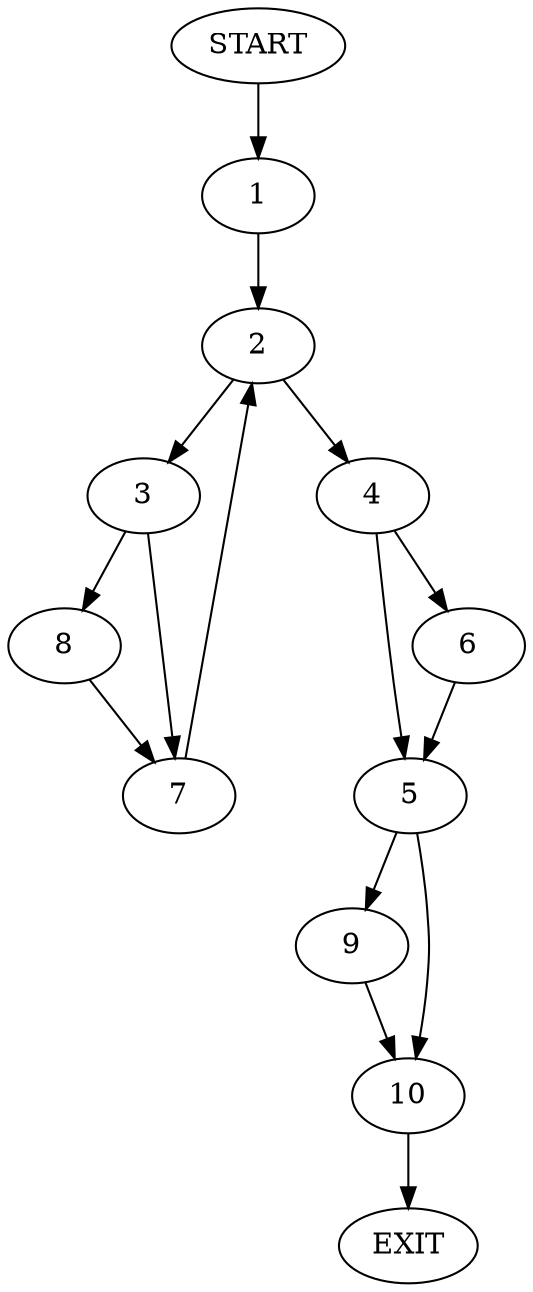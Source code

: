digraph {
0 [label="START"]
11 [label="EXIT"]
0 -> 1
1 -> 2
2 -> 3
2 -> 4
4 -> 5
4 -> 6
3 -> 7
3 -> 8
8 -> 7
7 -> 2
6 -> 5
5 -> 9
5 -> 10
10 -> 11
9 -> 10
}
